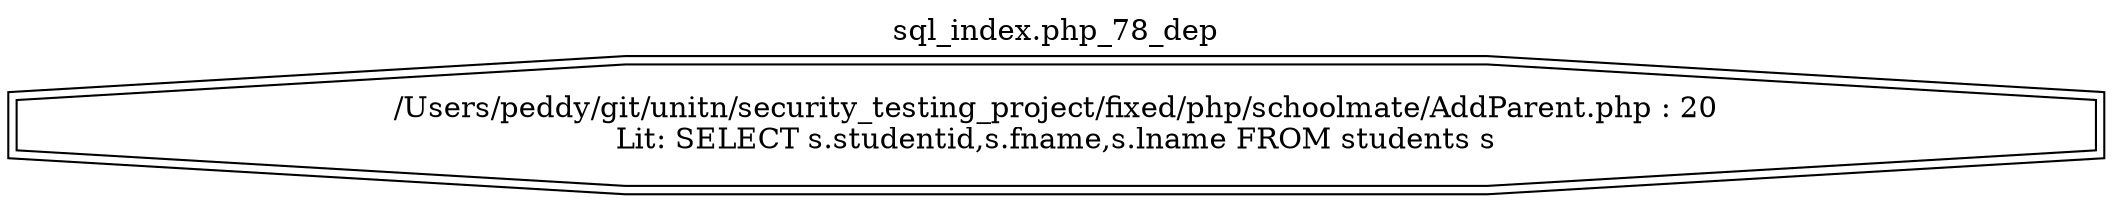digraph cfg {
  label="sql_index.php_78_dep";
  labelloc=t;
  n1 [shape=doubleoctagon, label="/Users/peddy/git/unitn/security_testing_project/fixed/php/schoolmate/AddParent.php : 20\nLit: SELECT s.studentid,s.fname,s.lname FROM students s\n"];
}
